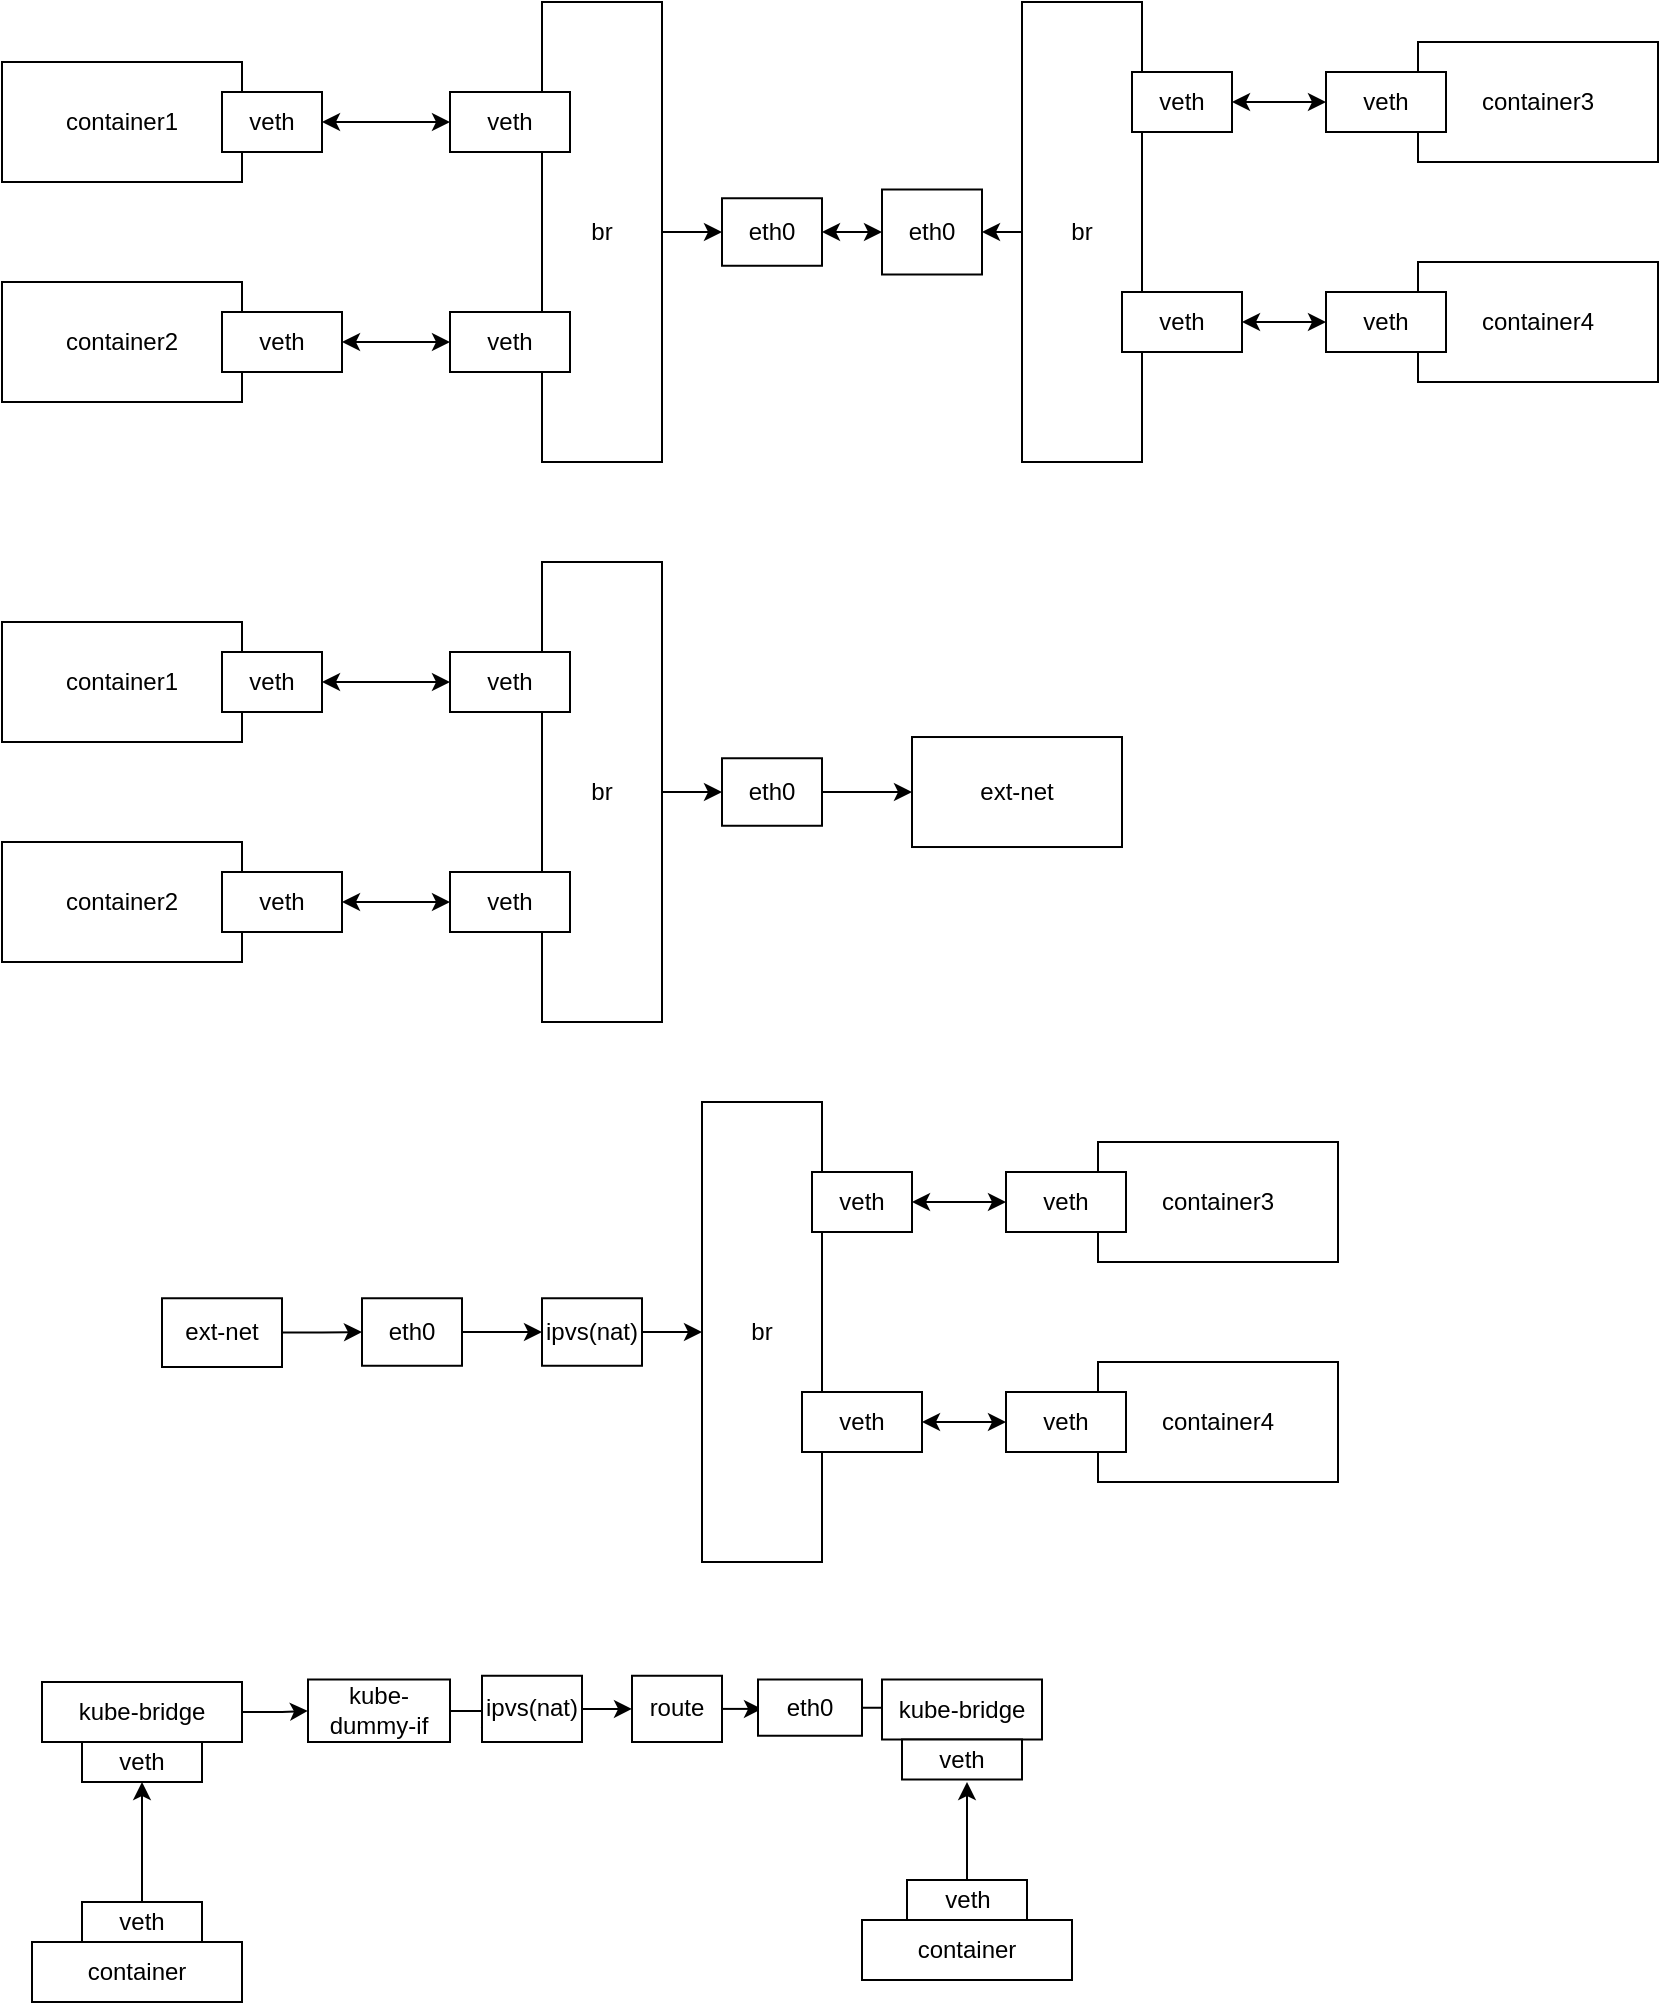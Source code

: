 <mxfile version="20.2.8" type="device"><diagram id="FSCo2hnTLVchd6EM68vv" name="第 1 页"><mxGraphModel dx="936" dy="427" grid="1" gridSize="10" guides="1" tooltips="1" connect="1" arrows="1" fold="1" page="1" pageScale="1" pageWidth="827" pageHeight="1169" math="0" shadow="0"><root><mxCell id="0"/><mxCell id="1" parent="0"/><mxCell id="GbCVDJommsRKpyEqJfwM-45" value="container4" style="rounded=0;whiteSpace=wrap;html=1;" vertex="1" parent="1"><mxGeometry x="868" y="310" width="120" height="60" as="geometry"/></mxCell><mxCell id="GbCVDJommsRKpyEqJfwM-44" value="container3" style="rounded=0;whiteSpace=wrap;html=1;" vertex="1" parent="1"><mxGeometry x="868" y="200" width="120" height="60" as="geometry"/></mxCell><mxCell id="GbCVDJommsRKpyEqJfwM-34" value="br" style="rounded=0;whiteSpace=wrap;html=1;" vertex="1" parent="1"><mxGeometry x="670" y="180" width="60" height="230" as="geometry"/></mxCell><mxCell id="GbCVDJommsRKpyEqJfwM-1" value="container1" style="rounded=0;whiteSpace=wrap;html=1;" vertex="1" parent="1"><mxGeometry x="160" y="210" width="120" height="60" as="geometry"/></mxCell><mxCell id="GbCVDJommsRKpyEqJfwM-2" value="container2" style="rounded=0;whiteSpace=wrap;html=1;" vertex="1" parent="1"><mxGeometry x="160" y="320" width="120" height="60" as="geometry"/></mxCell><mxCell id="GbCVDJommsRKpyEqJfwM-3" value="veth" style="rounded=0;whiteSpace=wrap;html=1;" vertex="1" parent="1"><mxGeometry x="270" y="225" width="50" height="30" as="geometry"/></mxCell><mxCell id="GbCVDJommsRKpyEqJfwM-4" value="veth" style="rounded=0;whiteSpace=wrap;html=1;" vertex="1" parent="1"><mxGeometry x="270" y="335" width="60" height="30" as="geometry"/></mxCell><mxCell id="GbCVDJommsRKpyEqJfwM-40" value="" style="edgeStyle=orthogonalEdgeStyle;rounded=0;orthogonalLoop=1;jettySize=auto;html=1;" edge="1" parent="1" source="GbCVDJommsRKpyEqJfwM-5" target="GbCVDJommsRKpyEqJfwM-39"><mxGeometry relative="1" as="geometry"/></mxCell><mxCell id="GbCVDJommsRKpyEqJfwM-5" value="br" style="rounded=0;whiteSpace=wrap;html=1;" vertex="1" parent="1"><mxGeometry x="430" y="180" width="60" height="230" as="geometry"/></mxCell><mxCell id="GbCVDJommsRKpyEqJfwM-6" value="veth" style="rounded=0;whiteSpace=wrap;html=1;" vertex="1" parent="1"><mxGeometry x="384" y="225" width="60" height="30" as="geometry"/></mxCell><mxCell id="GbCVDJommsRKpyEqJfwM-7" value="veth" style="rounded=0;whiteSpace=wrap;html=1;" vertex="1" parent="1"><mxGeometry x="384" y="335" width="60" height="30" as="geometry"/></mxCell><mxCell id="GbCVDJommsRKpyEqJfwM-12" value="" style="endArrow=classic;startArrow=classic;html=1;rounded=0;exitX=1;exitY=0.5;exitDx=0;exitDy=0;entryX=0;entryY=0.5;entryDx=0;entryDy=0;" edge="1" parent="1" source="GbCVDJommsRKpyEqJfwM-4" target="GbCVDJommsRKpyEqJfwM-7"><mxGeometry width="50" height="50" relative="1" as="geometry"><mxPoint x="390" y="350" as="sourcePoint"/><mxPoint x="440" y="300" as="targetPoint"/></mxGeometry></mxCell><mxCell id="GbCVDJommsRKpyEqJfwM-13" value="" style="endArrow=classic;startArrow=classic;html=1;rounded=0;exitX=1;exitY=0.5;exitDx=0;exitDy=0;entryX=0;entryY=0.5;entryDx=0;entryDy=0;" edge="1" parent="1" source="GbCVDJommsRKpyEqJfwM-3" target="GbCVDJommsRKpyEqJfwM-6"><mxGeometry width="50" height="50" relative="1" as="geometry"><mxPoint x="390" y="350" as="sourcePoint"/><mxPoint x="440" y="300" as="targetPoint"/></mxGeometry></mxCell><mxCell id="GbCVDJommsRKpyEqJfwM-32" value="veth" style="rounded=0;whiteSpace=wrap;html=1;" vertex="1" parent="1"><mxGeometry x="725" y="215" width="50" height="30" as="geometry"/></mxCell><mxCell id="GbCVDJommsRKpyEqJfwM-33" value="veth" style="rounded=0;whiteSpace=wrap;html=1;" vertex="1" parent="1"><mxGeometry x="720" y="325" width="60" height="30" as="geometry"/></mxCell><mxCell id="GbCVDJommsRKpyEqJfwM-42" value="" style="edgeStyle=orthogonalEdgeStyle;rounded=0;orthogonalLoop=1;jettySize=auto;html=1;" edge="1" parent="1" source="GbCVDJommsRKpyEqJfwM-34" target="GbCVDJommsRKpyEqJfwM-41"><mxGeometry relative="1" as="geometry"/></mxCell><mxCell id="GbCVDJommsRKpyEqJfwM-35" value="veth" style="rounded=0;whiteSpace=wrap;html=1;" vertex="1" parent="1"><mxGeometry x="822" y="215" width="60" height="30" as="geometry"/></mxCell><mxCell id="GbCVDJommsRKpyEqJfwM-36" value="veth" style="rounded=0;whiteSpace=wrap;html=1;" vertex="1" parent="1"><mxGeometry x="822" y="325" width="60" height="30" as="geometry"/></mxCell><mxCell id="GbCVDJommsRKpyEqJfwM-37" value="" style="endArrow=classic;startArrow=classic;html=1;rounded=0;exitX=1;exitY=0.5;exitDx=0;exitDy=0;entryX=0;entryY=0.5;entryDx=0;entryDy=0;" edge="1" parent="1" source="GbCVDJommsRKpyEqJfwM-33" target="GbCVDJommsRKpyEqJfwM-36"><mxGeometry width="50" height="50" relative="1" as="geometry"><mxPoint x="828" y="340" as="sourcePoint"/><mxPoint x="878" y="290" as="targetPoint"/></mxGeometry></mxCell><mxCell id="GbCVDJommsRKpyEqJfwM-38" value="" style="endArrow=classic;startArrow=classic;html=1;rounded=0;exitX=1;exitY=0.5;exitDx=0;exitDy=0;entryX=0;entryY=0.5;entryDx=0;entryDy=0;" edge="1" parent="1" source="GbCVDJommsRKpyEqJfwM-32" target="GbCVDJommsRKpyEqJfwM-35"><mxGeometry width="50" height="50" relative="1" as="geometry"><mxPoint x="828" y="340" as="sourcePoint"/><mxPoint x="878" y="290" as="targetPoint"/></mxGeometry></mxCell><mxCell id="GbCVDJommsRKpyEqJfwM-39" value="eth0" style="whiteSpace=wrap;html=1;rounded=0;" vertex="1" parent="1"><mxGeometry x="520" y="278.13" width="50" height="33.75" as="geometry"/></mxCell><mxCell id="GbCVDJommsRKpyEqJfwM-41" value="eth0" style="rounded=0;whiteSpace=wrap;html=1;" vertex="1" parent="1"><mxGeometry x="600" y="273.75" width="50" height="42.5" as="geometry"/></mxCell><mxCell id="GbCVDJommsRKpyEqJfwM-43" value="" style="endArrow=classic;startArrow=classic;html=1;rounded=0;entryX=0;entryY=0.5;entryDx=0;entryDy=0;exitX=1;exitY=0.5;exitDx=0;exitDy=0;" edge="1" parent="1" source="GbCVDJommsRKpyEqJfwM-39" target="GbCVDJommsRKpyEqJfwM-41"><mxGeometry width="50" height="50" relative="1" as="geometry"><mxPoint x="570" y="350" as="sourcePoint"/><mxPoint x="620" y="300" as="targetPoint"/></mxGeometry></mxCell><mxCell id="GbCVDJommsRKpyEqJfwM-46" value="container1" style="rounded=0;whiteSpace=wrap;html=1;" vertex="1" parent="1"><mxGeometry x="160" y="490" width="120" height="60" as="geometry"/></mxCell><mxCell id="GbCVDJommsRKpyEqJfwM-47" value="container2" style="rounded=0;whiteSpace=wrap;html=1;" vertex="1" parent="1"><mxGeometry x="160" y="600" width="120" height="60" as="geometry"/></mxCell><mxCell id="GbCVDJommsRKpyEqJfwM-48" value="veth" style="rounded=0;whiteSpace=wrap;html=1;" vertex="1" parent="1"><mxGeometry x="270" y="505" width="50" height="30" as="geometry"/></mxCell><mxCell id="GbCVDJommsRKpyEqJfwM-49" value="veth" style="rounded=0;whiteSpace=wrap;html=1;" vertex="1" parent="1"><mxGeometry x="270" y="615" width="60" height="30" as="geometry"/></mxCell><mxCell id="GbCVDJommsRKpyEqJfwM-50" value="" style="edgeStyle=orthogonalEdgeStyle;rounded=0;orthogonalLoop=1;jettySize=auto;html=1;" edge="1" parent="1" source="GbCVDJommsRKpyEqJfwM-51" target="GbCVDJommsRKpyEqJfwM-56"><mxGeometry relative="1" as="geometry"/></mxCell><mxCell id="GbCVDJommsRKpyEqJfwM-51" value="br" style="rounded=0;whiteSpace=wrap;html=1;" vertex="1" parent="1"><mxGeometry x="430" y="460" width="60" height="230" as="geometry"/></mxCell><mxCell id="GbCVDJommsRKpyEqJfwM-52" value="veth" style="rounded=0;whiteSpace=wrap;html=1;" vertex="1" parent="1"><mxGeometry x="384" y="505" width="60" height="30" as="geometry"/></mxCell><mxCell id="GbCVDJommsRKpyEqJfwM-53" value="veth" style="rounded=0;whiteSpace=wrap;html=1;" vertex="1" parent="1"><mxGeometry x="384" y="615" width="60" height="30" as="geometry"/></mxCell><mxCell id="GbCVDJommsRKpyEqJfwM-54" value="" style="endArrow=classic;startArrow=classic;html=1;rounded=0;exitX=1;exitY=0.5;exitDx=0;exitDy=0;entryX=0;entryY=0.5;entryDx=0;entryDy=0;" edge="1" parent="1" source="GbCVDJommsRKpyEqJfwM-49" target="GbCVDJommsRKpyEqJfwM-53"><mxGeometry width="50" height="50" relative="1" as="geometry"><mxPoint x="390" y="630" as="sourcePoint"/><mxPoint x="440" y="580" as="targetPoint"/></mxGeometry></mxCell><mxCell id="GbCVDJommsRKpyEqJfwM-55" value="" style="endArrow=classic;startArrow=classic;html=1;rounded=0;exitX=1;exitY=0.5;exitDx=0;exitDy=0;entryX=0;entryY=0.5;entryDx=0;entryDy=0;" edge="1" parent="1" source="GbCVDJommsRKpyEqJfwM-48" target="GbCVDJommsRKpyEqJfwM-52"><mxGeometry width="50" height="50" relative="1" as="geometry"><mxPoint x="390" y="630" as="sourcePoint"/><mxPoint x="440" y="580" as="targetPoint"/></mxGeometry></mxCell><mxCell id="GbCVDJommsRKpyEqJfwM-58" value="" style="edgeStyle=orthogonalEdgeStyle;rounded=0;orthogonalLoop=1;jettySize=auto;html=1;" edge="1" parent="1" source="GbCVDJommsRKpyEqJfwM-56" target="GbCVDJommsRKpyEqJfwM-57"><mxGeometry relative="1" as="geometry"/></mxCell><mxCell id="GbCVDJommsRKpyEqJfwM-56" value="eth0" style="whiteSpace=wrap;html=1;rounded=0;" vertex="1" parent="1"><mxGeometry x="520" y="558.13" width="50" height="33.75" as="geometry"/></mxCell><mxCell id="GbCVDJommsRKpyEqJfwM-57" value="ext-net" style="whiteSpace=wrap;html=1;rounded=0;" vertex="1" parent="1"><mxGeometry x="615" y="547.51" width="105" height="55" as="geometry"/></mxCell><mxCell id="GbCVDJommsRKpyEqJfwM-59" value="container4" style="rounded=0;whiteSpace=wrap;html=1;" vertex="1" parent="1"><mxGeometry x="708" y="860" width="120" height="60" as="geometry"/></mxCell><mxCell id="GbCVDJommsRKpyEqJfwM-60" value="container3" style="rounded=0;whiteSpace=wrap;html=1;" vertex="1" parent="1"><mxGeometry x="708" y="750" width="120" height="60" as="geometry"/></mxCell><mxCell id="GbCVDJommsRKpyEqJfwM-61" value="br" style="rounded=0;whiteSpace=wrap;html=1;" vertex="1" parent="1"><mxGeometry x="510" y="730" width="60" height="230" as="geometry"/></mxCell><mxCell id="GbCVDJommsRKpyEqJfwM-62" value="veth" style="rounded=0;whiteSpace=wrap;html=1;" vertex="1" parent="1"><mxGeometry x="565" y="765" width="50" height="30" as="geometry"/></mxCell><mxCell id="GbCVDJommsRKpyEqJfwM-63" value="veth" style="rounded=0;whiteSpace=wrap;html=1;" vertex="1" parent="1"><mxGeometry x="560" y="875" width="60" height="30" as="geometry"/></mxCell><mxCell id="GbCVDJommsRKpyEqJfwM-65" value="veth" style="rounded=0;whiteSpace=wrap;html=1;" vertex="1" parent="1"><mxGeometry x="662" y="765" width="60" height="30" as="geometry"/></mxCell><mxCell id="GbCVDJommsRKpyEqJfwM-66" value="veth" style="rounded=0;whiteSpace=wrap;html=1;" vertex="1" parent="1"><mxGeometry x="662" y="875" width="60" height="30" as="geometry"/></mxCell><mxCell id="GbCVDJommsRKpyEqJfwM-67" value="" style="endArrow=classic;startArrow=classic;html=1;rounded=0;exitX=1;exitY=0.5;exitDx=0;exitDy=0;entryX=0;entryY=0.5;entryDx=0;entryDy=0;" edge="1" parent="1" source="GbCVDJommsRKpyEqJfwM-63" target="GbCVDJommsRKpyEqJfwM-66"><mxGeometry width="50" height="50" relative="1" as="geometry"><mxPoint x="668" y="890" as="sourcePoint"/><mxPoint x="718" y="840" as="targetPoint"/></mxGeometry></mxCell><mxCell id="GbCVDJommsRKpyEqJfwM-68" value="" style="endArrow=classic;startArrow=classic;html=1;rounded=0;exitX=1;exitY=0.5;exitDx=0;exitDy=0;entryX=0;entryY=0.5;entryDx=0;entryDy=0;" edge="1" parent="1" source="GbCVDJommsRKpyEqJfwM-62" target="GbCVDJommsRKpyEqJfwM-65"><mxGeometry width="50" height="50" relative="1" as="geometry"><mxPoint x="668" y="890" as="sourcePoint"/><mxPoint x="718" y="840" as="targetPoint"/></mxGeometry></mxCell><mxCell id="GbCVDJommsRKpyEqJfwM-76" style="edgeStyle=orthogonalEdgeStyle;rounded=0;orthogonalLoop=1;jettySize=auto;html=1;entryX=0;entryY=0.5;entryDx=0;entryDy=0;" edge="1" parent="1" source="GbCVDJommsRKpyEqJfwM-69" target="GbCVDJommsRKpyEqJfwM-73"><mxGeometry relative="1" as="geometry"/></mxCell><mxCell id="GbCVDJommsRKpyEqJfwM-69" value="eth0" style="whiteSpace=wrap;html=1;rounded=0;" vertex="1" parent="1"><mxGeometry x="340" y="828.13" width="50" height="33.75" as="geometry"/></mxCell><mxCell id="GbCVDJommsRKpyEqJfwM-72" style="edgeStyle=orthogonalEdgeStyle;rounded=0;orthogonalLoop=1;jettySize=auto;html=1;entryX=0;entryY=0.5;entryDx=0;entryDy=0;" edge="1" parent="1" source="GbCVDJommsRKpyEqJfwM-71" target="GbCVDJommsRKpyEqJfwM-69"><mxGeometry relative="1" as="geometry"/></mxCell><mxCell id="GbCVDJommsRKpyEqJfwM-71" value="ext-net" style="whiteSpace=wrap;html=1;rounded=0;" vertex="1" parent="1"><mxGeometry x="240" y="828.13" width="60" height="34.37" as="geometry"/></mxCell><mxCell id="GbCVDJommsRKpyEqJfwM-77" style="edgeStyle=orthogonalEdgeStyle;rounded=0;orthogonalLoop=1;jettySize=auto;html=1;entryX=0;entryY=0.5;entryDx=0;entryDy=0;" edge="1" parent="1" source="GbCVDJommsRKpyEqJfwM-73" target="GbCVDJommsRKpyEqJfwM-61"><mxGeometry relative="1" as="geometry"/></mxCell><mxCell id="GbCVDJommsRKpyEqJfwM-73" value="ipvs(nat)" style="whiteSpace=wrap;html=1;rounded=0;" vertex="1" parent="1"><mxGeometry x="430" y="828.13" width="50" height="33.75" as="geometry"/></mxCell><mxCell id="GbCVDJommsRKpyEqJfwM-88" value="" style="edgeStyle=orthogonalEdgeStyle;rounded=0;orthogonalLoop=1;jettySize=auto;html=1;" edge="1" parent="1" source="GbCVDJommsRKpyEqJfwM-78" target="GbCVDJommsRKpyEqJfwM-87"><mxGeometry relative="1" as="geometry"/></mxCell><mxCell id="GbCVDJommsRKpyEqJfwM-78" value="kube-bridge" style="rounded=0;whiteSpace=wrap;html=1;" vertex="1" parent="1"><mxGeometry x="180" y="1020" width="100" height="30" as="geometry"/></mxCell><mxCell id="GbCVDJommsRKpyEqJfwM-79" value="veth" style="rounded=0;whiteSpace=wrap;html=1;" vertex="1" parent="1"><mxGeometry x="200" y="1050" width="60" height="20" as="geometry"/></mxCell><mxCell id="GbCVDJommsRKpyEqJfwM-83" style="edgeStyle=orthogonalEdgeStyle;rounded=0;orthogonalLoop=1;jettySize=auto;html=1;entryX=0.5;entryY=1;entryDx=0;entryDy=0;" edge="1" parent="1" source="GbCVDJommsRKpyEqJfwM-81" target="GbCVDJommsRKpyEqJfwM-79"><mxGeometry relative="1" as="geometry"/></mxCell><mxCell id="GbCVDJommsRKpyEqJfwM-81" value="veth" style="rounded=0;whiteSpace=wrap;html=1;" vertex="1" parent="1"><mxGeometry x="200" y="1130" width="60" height="20" as="geometry"/></mxCell><mxCell id="GbCVDJommsRKpyEqJfwM-82" value="container" style="rounded=0;whiteSpace=wrap;html=1;" vertex="1" parent="1"><mxGeometry x="175" y="1150" width="105" height="30" as="geometry"/></mxCell><mxCell id="GbCVDJommsRKpyEqJfwM-90" value="" style="edgeStyle=orthogonalEdgeStyle;rounded=0;orthogonalLoop=1;jettySize=auto;html=1;" edge="1" parent="1" source="GbCVDJommsRKpyEqJfwM-87" target="GbCVDJommsRKpyEqJfwM-89"><mxGeometry relative="1" as="geometry"/></mxCell><mxCell id="GbCVDJommsRKpyEqJfwM-87" value="kube-dummy-if" style="whiteSpace=wrap;html=1;rounded=0;" vertex="1" parent="1"><mxGeometry x="313" y="1018.75" width="71" height="31.25" as="geometry"/></mxCell><mxCell id="GbCVDJommsRKpyEqJfwM-92" value="" style="edgeStyle=orthogonalEdgeStyle;rounded=0;orthogonalLoop=1;jettySize=auto;html=1;" edge="1" parent="1" source="GbCVDJommsRKpyEqJfwM-89" target="GbCVDJommsRKpyEqJfwM-91"><mxGeometry relative="1" as="geometry"/></mxCell><mxCell id="GbCVDJommsRKpyEqJfwM-89" value="ipvs(nat)" style="whiteSpace=wrap;html=1;rounded=0;" vertex="1" parent="1"><mxGeometry x="400" y="1016.88" width="50" height="33.12" as="geometry"/></mxCell><mxCell id="GbCVDJommsRKpyEqJfwM-94" value="" style="edgeStyle=orthogonalEdgeStyle;rounded=0;orthogonalLoop=1;jettySize=auto;html=1;" edge="1" parent="1" source="GbCVDJommsRKpyEqJfwM-91" target="GbCVDJommsRKpyEqJfwM-93"><mxGeometry relative="1" as="geometry"/></mxCell><mxCell id="GbCVDJommsRKpyEqJfwM-91" value="route" style="whiteSpace=wrap;html=1;rounded=0;" vertex="1" parent="1"><mxGeometry x="475" y="1016.88" width="45" height="33.12" as="geometry"/></mxCell><mxCell id="GbCVDJommsRKpyEqJfwM-100" style="edgeStyle=orthogonalEdgeStyle;rounded=0;orthogonalLoop=1;jettySize=auto;html=1;entryX=0;entryY=0.5;entryDx=0;entryDy=0;" edge="1" parent="1" source="GbCVDJommsRKpyEqJfwM-93" target="GbCVDJommsRKpyEqJfwM-95"><mxGeometry relative="1" as="geometry"/></mxCell><mxCell id="GbCVDJommsRKpyEqJfwM-93" value="eth0" style="whiteSpace=wrap;html=1;rounded=0;" vertex="1" parent="1"><mxGeometry x="538" y="1018.75" width="52" height="28.12" as="geometry"/></mxCell><mxCell id="GbCVDJommsRKpyEqJfwM-95" value="kube-bridge" style="rounded=0;whiteSpace=wrap;html=1;" vertex="1" parent="1"><mxGeometry x="600" y="1018.75" width="80" height="30" as="geometry"/></mxCell><mxCell id="GbCVDJommsRKpyEqJfwM-97" style="edgeStyle=orthogonalEdgeStyle;rounded=0;orthogonalLoop=1;jettySize=auto;html=1;entryX=0.5;entryY=1;entryDx=0;entryDy=0;" edge="1" parent="1" source="GbCVDJommsRKpyEqJfwM-98"><mxGeometry relative="1" as="geometry"><mxPoint x="642.5" y="1070" as="targetPoint"/></mxGeometry></mxCell><mxCell id="GbCVDJommsRKpyEqJfwM-98" value="veth" style="rounded=0;whiteSpace=wrap;html=1;" vertex="1" parent="1"><mxGeometry x="612.5" y="1119" width="60" height="20" as="geometry"/></mxCell><mxCell id="GbCVDJommsRKpyEqJfwM-99" value="container" style="rounded=0;whiteSpace=wrap;html=1;" vertex="1" parent="1"><mxGeometry x="590" y="1139" width="105" height="30" as="geometry"/></mxCell><mxCell id="GbCVDJommsRKpyEqJfwM-103" value="veth" style="rounded=0;whiteSpace=wrap;html=1;" vertex="1" parent="1"><mxGeometry x="610" y="1048.75" width="60" height="20" as="geometry"/></mxCell></root></mxGraphModel></diagram></mxfile>